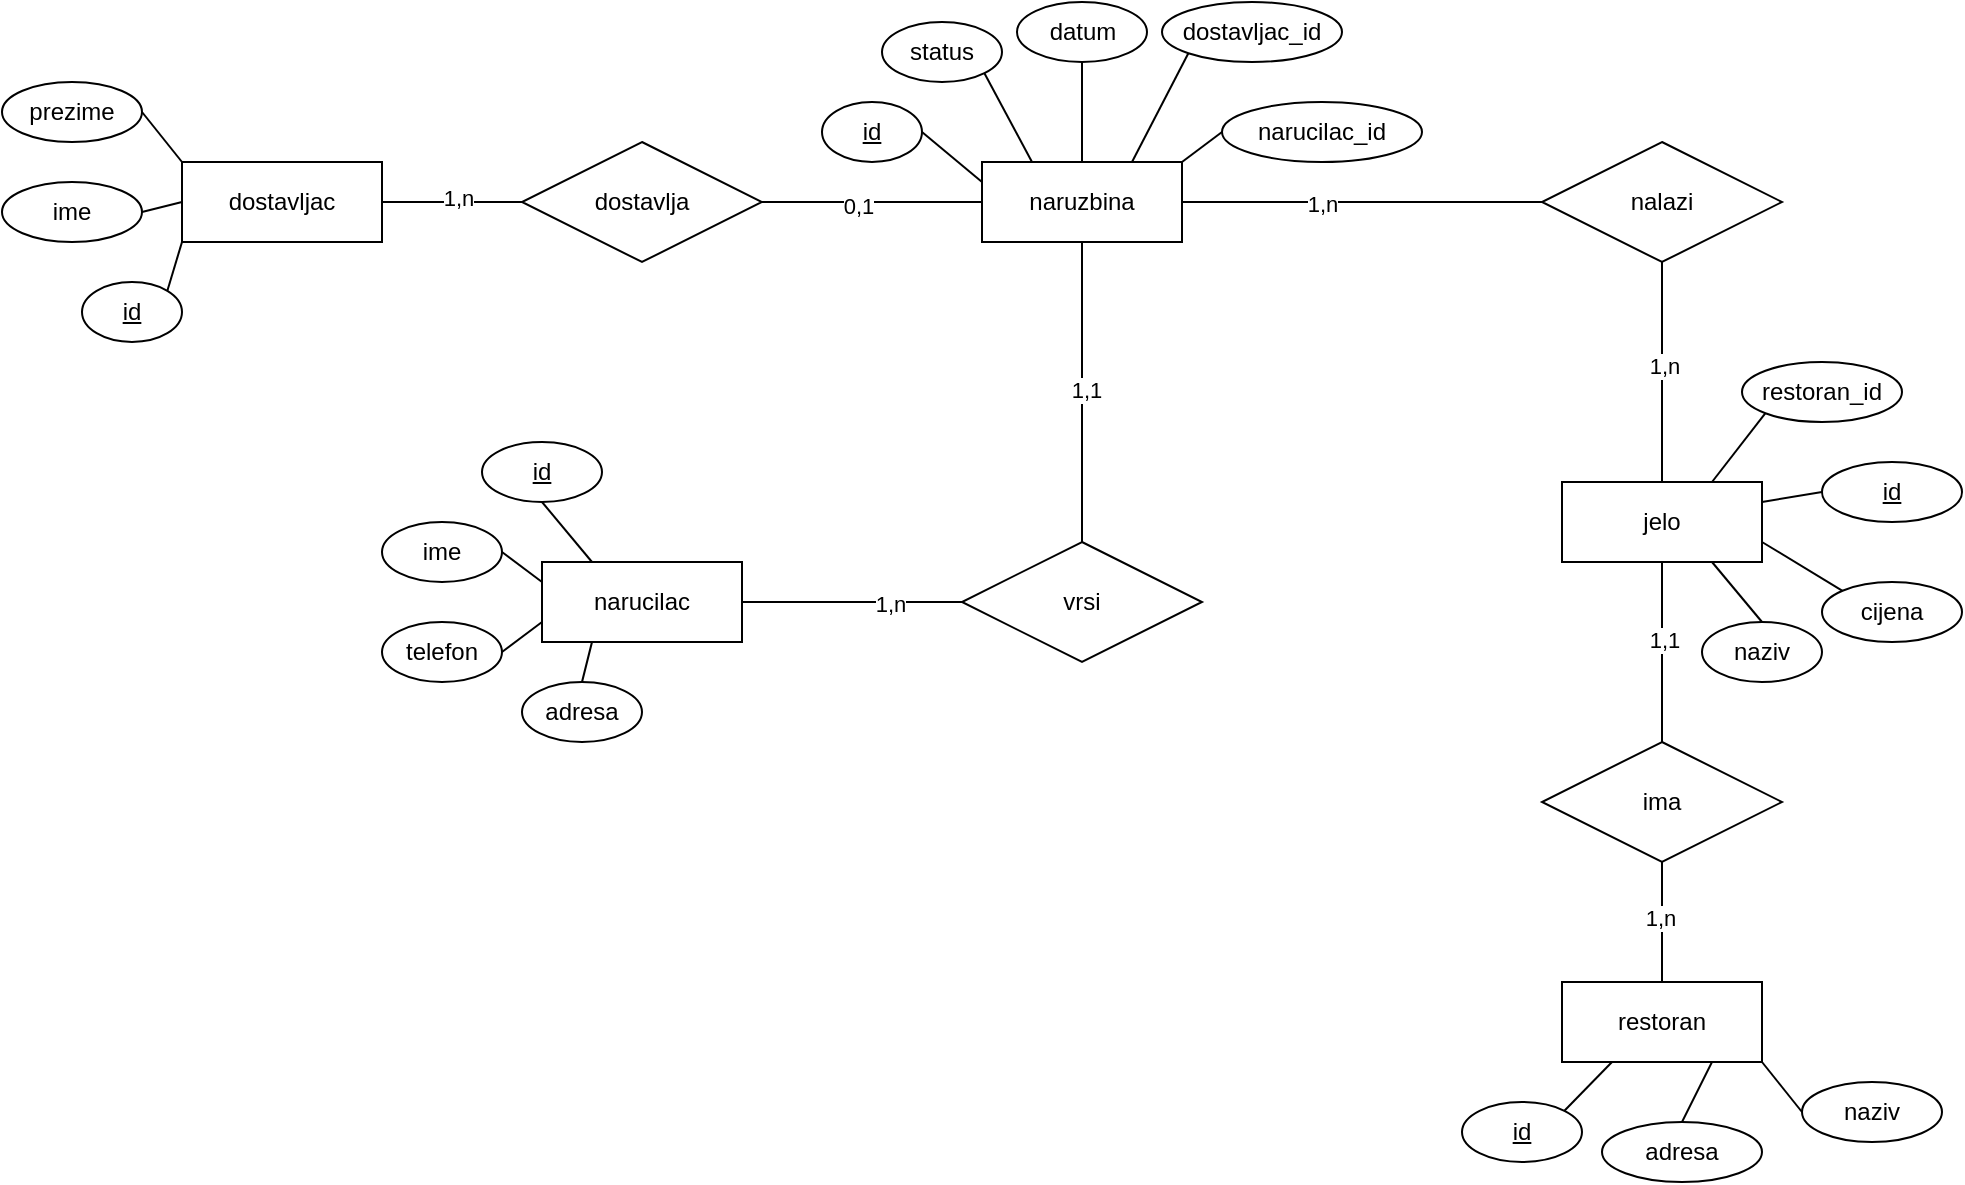 <mxfile version="24.7.8">
  <diagram id="R2lEEEUBdFMjLlhIrx00" name="Page-1">
    <mxGraphModel dx="2578" dy="997" grid="1" gridSize="10" guides="1" tooltips="1" connect="1" arrows="1" fold="1" page="1" pageScale="1" pageWidth="850" pageHeight="1100" math="0" shadow="0" extFonts="Permanent Marker^https://fonts.googleapis.com/css?family=Permanent+Marker">
      <root>
        <mxCell id="0" />
        <mxCell id="1" parent="0" />
        <mxCell id="X2HxyjHTgqROEiRyxZ6q-1" value="naruzbina" style="whiteSpace=wrap;html=1;align=center;" vertex="1" parent="1">
          <mxGeometry x="270" y="310" width="100" height="40" as="geometry" />
        </mxCell>
        <mxCell id="X2HxyjHTgqROEiRyxZ6q-2" value="narucilac" style="whiteSpace=wrap;html=1;align=center;" vertex="1" parent="1">
          <mxGeometry x="50" y="510" width="100" height="40" as="geometry" />
        </mxCell>
        <mxCell id="X2HxyjHTgqROEiRyxZ6q-3" value="restoran" style="whiteSpace=wrap;html=1;align=center;" vertex="1" parent="1">
          <mxGeometry x="560" y="720" width="100" height="40" as="geometry" />
        </mxCell>
        <mxCell id="X2HxyjHTgqROEiRyxZ6q-4" value="jelo" style="whiteSpace=wrap;html=1;align=center;" vertex="1" parent="1">
          <mxGeometry x="560" y="470" width="100" height="40" as="geometry" />
        </mxCell>
        <mxCell id="X2HxyjHTgqROEiRyxZ6q-5" value="dostavljac" style="whiteSpace=wrap;html=1;align=center;" vertex="1" parent="1">
          <mxGeometry x="-130" y="310" width="100" height="40" as="geometry" />
        </mxCell>
        <mxCell id="X2HxyjHTgqROEiRyxZ6q-6" value="id" style="ellipse;whiteSpace=wrap;html=1;align=center;fontStyle=4;" vertex="1" parent="1">
          <mxGeometry x="510" y="780" width="60" height="30" as="geometry" />
        </mxCell>
        <mxCell id="X2HxyjHTgqROEiRyxZ6q-7" value="adresa" style="ellipse;whiteSpace=wrap;html=1;align=center;" vertex="1" parent="1">
          <mxGeometry x="580" y="790" width="80" height="30" as="geometry" />
        </mxCell>
        <mxCell id="X2HxyjHTgqROEiRyxZ6q-8" value="naziv" style="ellipse;whiteSpace=wrap;html=1;align=center;" vertex="1" parent="1">
          <mxGeometry x="680" y="770" width="70" height="30" as="geometry" />
        </mxCell>
        <mxCell id="X2HxyjHTgqROEiRyxZ6q-9" value="id" style="ellipse;whiteSpace=wrap;html=1;align=center;fontStyle=4;" vertex="1" parent="1">
          <mxGeometry x="690" y="460" width="70" height="30" as="geometry" />
        </mxCell>
        <mxCell id="X2HxyjHTgqROEiRyxZ6q-10" value="restoran_id" style="ellipse;whiteSpace=wrap;html=1;align=center;" vertex="1" parent="1">
          <mxGeometry x="650" y="410" width="80" height="30" as="geometry" />
        </mxCell>
        <mxCell id="X2HxyjHTgqROEiRyxZ6q-11" value="naziv" style="ellipse;whiteSpace=wrap;html=1;align=center;" vertex="1" parent="1">
          <mxGeometry x="630" y="540" width="60" height="30" as="geometry" />
        </mxCell>
        <mxCell id="X2HxyjHTgqROEiRyxZ6q-12" value="cijena" style="ellipse;whiteSpace=wrap;html=1;align=center;" vertex="1" parent="1">
          <mxGeometry x="690" y="520" width="70" height="30" as="geometry" />
        </mxCell>
        <mxCell id="X2HxyjHTgqROEiRyxZ6q-13" value="id" style="ellipse;whiteSpace=wrap;html=1;align=center;fontStyle=4;" vertex="1" parent="1">
          <mxGeometry x="-180" y="370" width="50" height="30" as="geometry" />
        </mxCell>
        <mxCell id="X2HxyjHTgqROEiRyxZ6q-14" value="ime" style="ellipse;whiteSpace=wrap;html=1;align=center;" vertex="1" parent="1">
          <mxGeometry x="-220" y="320" width="70" height="30" as="geometry" />
        </mxCell>
        <mxCell id="X2HxyjHTgqROEiRyxZ6q-15" value="prezime" style="ellipse;whiteSpace=wrap;html=1;align=center;" vertex="1" parent="1">
          <mxGeometry x="-220" y="270" width="70" height="30" as="geometry" />
        </mxCell>
        <mxCell id="X2HxyjHTgqROEiRyxZ6q-17" value="id" style="ellipse;whiteSpace=wrap;html=1;align=center;fontStyle=4;" vertex="1" parent="1">
          <mxGeometry x="20" y="450" width="60" height="30" as="geometry" />
        </mxCell>
        <mxCell id="X2HxyjHTgqROEiRyxZ6q-18" value="telefon" style="ellipse;whiteSpace=wrap;html=1;align=center;" vertex="1" parent="1">
          <mxGeometry x="-30" y="540" width="60" height="30" as="geometry" />
        </mxCell>
        <mxCell id="X2HxyjHTgqROEiRyxZ6q-19" value="adresa" style="ellipse;whiteSpace=wrap;html=1;align=center;" vertex="1" parent="1">
          <mxGeometry x="40" y="570" width="60" height="30" as="geometry" />
        </mxCell>
        <mxCell id="X2HxyjHTgqROEiRyxZ6q-20" value="ime" style="ellipse;whiteSpace=wrap;html=1;align=center;" vertex="1" parent="1">
          <mxGeometry x="-30" y="490" width="60" height="30" as="geometry" />
        </mxCell>
        <mxCell id="X2HxyjHTgqROEiRyxZ6q-21" value="id" style="ellipse;whiteSpace=wrap;html=1;align=center;fontStyle=4;" vertex="1" parent="1">
          <mxGeometry x="190" y="280" width="50" height="30" as="geometry" />
        </mxCell>
        <mxCell id="X2HxyjHTgqROEiRyxZ6q-22" value="dostavljac_id" style="ellipse;whiteSpace=wrap;html=1;align=center;" vertex="1" parent="1">
          <mxGeometry x="360" y="230" width="90" height="30" as="geometry" />
        </mxCell>
        <mxCell id="X2HxyjHTgqROEiRyxZ6q-23" value="status" style="ellipse;whiteSpace=wrap;html=1;align=center;" vertex="1" parent="1">
          <mxGeometry x="220" y="240" width="60" height="30" as="geometry" />
        </mxCell>
        <mxCell id="X2HxyjHTgqROEiRyxZ6q-24" value="datum" style="ellipse;whiteSpace=wrap;html=1;align=center;" vertex="1" parent="1">
          <mxGeometry x="287.5" y="230" width="65" height="30" as="geometry" />
        </mxCell>
        <mxCell id="X2HxyjHTgqROEiRyxZ6q-25" value="narucilac_id" style="ellipse;whiteSpace=wrap;html=1;align=center;" vertex="1" parent="1">
          <mxGeometry x="390" y="280" width="100" height="30" as="geometry" />
        </mxCell>
        <mxCell id="X2HxyjHTgqROEiRyxZ6q-26" value="ima" style="shape=rhombus;perimeter=rhombusPerimeter;whiteSpace=wrap;html=1;align=center;" vertex="1" parent="1">
          <mxGeometry x="550" y="600" width="120" height="60" as="geometry" />
        </mxCell>
        <mxCell id="X2HxyjHTgqROEiRyxZ6q-27" value="" style="endArrow=none;html=1;rounded=0;entryX=0.5;entryY=0;entryDx=0;entryDy=0;exitX=0.5;exitY=1;exitDx=0;exitDy=0;" edge="1" parent="1" source="X2HxyjHTgqROEiRyxZ6q-26" target="X2HxyjHTgqROEiRyxZ6q-3">
          <mxGeometry relative="1" as="geometry">
            <mxPoint x="380" y="510" as="sourcePoint" />
            <mxPoint x="540" y="510" as="targetPoint" />
          </mxGeometry>
        </mxCell>
        <mxCell id="X2HxyjHTgqROEiRyxZ6q-59" value="1,n" style="edgeLabel;html=1;align=center;verticalAlign=middle;resizable=0;points=[];" vertex="1" connectable="0" parent="X2HxyjHTgqROEiRyxZ6q-27">
          <mxGeometry x="-0.067" y="-1" relative="1" as="geometry">
            <mxPoint as="offset" />
          </mxGeometry>
        </mxCell>
        <mxCell id="X2HxyjHTgqROEiRyxZ6q-28" value="" style="endArrow=none;html=1;rounded=0;entryX=0.5;entryY=0;entryDx=0;entryDy=0;exitX=0.5;exitY=1;exitDx=0;exitDy=0;" edge="1" parent="1" source="X2HxyjHTgqROEiRyxZ6q-4" target="X2HxyjHTgqROEiRyxZ6q-26">
          <mxGeometry relative="1" as="geometry">
            <mxPoint x="890" y="480" as="sourcePoint" />
            <mxPoint x="920" y="430" as="targetPoint" />
          </mxGeometry>
        </mxCell>
        <mxCell id="X2HxyjHTgqROEiRyxZ6q-60" value="1,1" style="edgeLabel;html=1;align=center;verticalAlign=middle;resizable=0;points=[];" vertex="1" connectable="0" parent="X2HxyjHTgqROEiRyxZ6q-28">
          <mxGeometry x="-0.137" y="1" relative="1" as="geometry">
            <mxPoint as="offset" />
          </mxGeometry>
        </mxCell>
        <mxCell id="X2HxyjHTgqROEiRyxZ6q-29" value="vrsi" style="shape=rhombus;perimeter=rhombusPerimeter;whiteSpace=wrap;html=1;align=center;" vertex="1" parent="1">
          <mxGeometry x="260" y="500" width="120" height="60" as="geometry" />
        </mxCell>
        <mxCell id="X2HxyjHTgqROEiRyxZ6q-30" value="" style="endArrow=none;html=1;rounded=0;entryX=0.5;entryY=1;entryDx=0;entryDy=0;exitX=0.5;exitY=0;exitDx=0;exitDy=0;" edge="1" source="X2HxyjHTgqROEiRyxZ6q-29" parent="1" target="X2HxyjHTgqROEiRyxZ6q-1">
          <mxGeometry relative="1" as="geometry">
            <mxPoint x="-240" y="655" as="sourcePoint" />
            <mxPoint x="260" y="555" as="targetPoint" />
          </mxGeometry>
        </mxCell>
        <mxCell id="X2HxyjHTgqROEiRyxZ6q-62" value="1,1" style="edgeLabel;html=1;align=center;verticalAlign=middle;resizable=0;points=[];" vertex="1" connectable="0" parent="X2HxyjHTgqROEiRyxZ6q-30">
          <mxGeometry x="0.016" y="-2" relative="1" as="geometry">
            <mxPoint as="offset" />
          </mxGeometry>
        </mxCell>
        <mxCell id="X2HxyjHTgqROEiRyxZ6q-31" value="" style="endArrow=none;html=1;rounded=0;entryX=0;entryY=0.5;entryDx=0;entryDy=0;exitX=1;exitY=0.5;exitDx=0;exitDy=0;" edge="1" target="X2HxyjHTgqROEiRyxZ6q-29" parent="1" source="X2HxyjHTgqROEiRyxZ6q-2">
          <mxGeometry relative="1" as="geometry">
            <mxPoint x="260" y="705" as="sourcePoint" />
            <mxPoint x="300" y="535" as="targetPoint" />
          </mxGeometry>
        </mxCell>
        <mxCell id="X2HxyjHTgqROEiRyxZ6q-61" value="1,n" style="edgeLabel;html=1;align=center;verticalAlign=middle;resizable=0;points=[];" vertex="1" connectable="0" parent="X2HxyjHTgqROEiRyxZ6q-31">
          <mxGeometry x="0.339" y="-1" relative="1" as="geometry">
            <mxPoint as="offset" />
          </mxGeometry>
        </mxCell>
        <mxCell id="X2HxyjHTgqROEiRyxZ6q-33" value="" style="endArrow=none;html=1;rounded=0;exitX=0.5;exitY=1;exitDx=0;exitDy=0;entryX=0.5;entryY=0;entryDx=0;entryDy=0;" edge="1" parent="1" source="X2HxyjHTgqROEiRyxZ6q-32" target="X2HxyjHTgqROEiRyxZ6q-4">
          <mxGeometry relative="1" as="geometry">
            <mxPoint x="380" y="510" as="sourcePoint" />
            <mxPoint x="540" y="510" as="targetPoint" />
          </mxGeometry>
        </mxCell>
        <mxCell id="X2HxyjHTgqROEiRyxZ6q-64" value="1,n" style="edgeLabel;html=1;align=center;verticalAlign=middle;resizable=0;points=[];" vertex="1" connectable="0" parent="X2HxyjHTgqROEiRyxZ6q-33">
          <mxGeometry x="-0.051" y="1" relative="1" as="geometry">
            <mxPoint as="offset" />
          </mxGeometry>
        </mxCell>
        <mxCell id="X2HxyjHTgqROEiRyxZ6q-34" value="" style="endArrow=none;html=1;rounded=0;exitX=1;exitY=0.5;exitDx=0;exitDy=0;entryX=0;entryY=0.5;entryDx=0;entryDy=0;" edge="1" parent="1" source="X2HxyjHTgqROEiRyxZ6q-1" target="X2HxyjHTgqROEiRyxZ6q-32">
          <mxGeometry relative="1" as="geometry">
            <mxPoint x="150" y="450" as="sourcePoint" />
            <mxPoint x="830" y="600" as="targetPoint" />
          </mxGeometry>
        </mxCell>
        <mxCell id="X2HxyjHTgqROEiRyxZ6q-63" value="1,n" style="edgeLabel;html=1;align=center;verticalAlign=middle;resizable=0;points=[];" vertex="1" connectable="0" parent="X2HxyjHTgqROEiRyxZ6q-34">
          <mxGeometry x="-0.228" y="-1" relative="1" as="geometry">
            <mxPoint as="offset" />
          </mxGeometry>
        </mxCell>
        <mxCell id="X2HxyjHTgqROEiRyxZ6q-32" value="nalazi" style="shape=rhombus;perimeter=rhombusPerimeter;whiteSpace=wrap;html=1;align=center;" vertex="1" parent="1">
          <mxGeometry x="550" y="300" width="120" height="60" as="geometry" />
        </mxCell>
        <mxCell id="X2HxyjHTgqROEiRyxZ6q-35" value="" style="endArrow=none;html=1;rounded=0;entryX=0;entryY=0.5;entryDx=0;entryDy=0;exitX=1;exitY=0.5;exitDx=0;exitDy=0;" edge="1" parent="1" source="X2HxyjHTgqROEiRyxZ6q-36" target="X2HxyjHTgqROEiRyxZ6q-1">
          <mxGeometry relative="1" as="geometry">
            <mxPoint x="210" y="650" as="sourcePoint" />
            <mxPoint x="220" y="340" as="targetPoint" />
          </mxGeometry>
        </mxCell>
        <mxCell id="X2HxyjHTgqROEiRyxZ6q-65" value="0,1" style="edgeLabel;html=1;align=center;verticalAlign=middle;resizable=0;points=[];" vertex="1" connectable="0" parent="X2HxyjHTgqROEiRyxZ6q-35">
          <mxGeometry x="-0.13" y="-2" relative="1" as="geometry">
            <mxPoint as="offset" />
          </mxGeometry>
        </mxCell>
        <mxCell id="X2HxyjHTgqROEiRyxZ6q-37" value="" style="endArrow=none;html=1;rounded=0;entryX=0;entryY=0.5;entryDx=0;entryDy=0;exitX=1;exitY=0.5;exitDx=0;exitDy=0;" edge="1" parent="1" source="X2HxyjHTgqROEiRyxZ6q-5" target="X2HxyjHTgqROEiRyxZ6q-36">
          <mxGeometry relative="1" as="geometry">
            <mxPoint x="-180" y="260" as="sourcePoint" />
            <mxPoint x="110" y="330" as="targetPoint" />
          </mxGeometry>
        </mxCell>
        <mxCell id="X2HxyjHTgqROEiRyxZ6q-66" value="1,n" style="edgeLabel;html=1;align=center;verticalAlign=middle;resizable=0;points=[];" vertex="1" connectable="0" parent="X2HxyjHTgqROEiRyxZ6q-37">
          <mxGeometry x="0.081" y="2" relative="1" as="geometry">
            <mxPoint as="offset" />
          </mxGeometry>
        </mxCell>
        <mxCell id="X2HxyjHTgqROEiRyxZ6q-36" value="dostavlja" style="shape=rhombus;perimeter=rhombusPerimeter;whiteSpace=wrap;html=1;align=center;" vertex="1" parent="1">
          <mxGeometry x="40" y="300" width="120" height="60" as="geometry" />
        </mxCell>
        <mxCell id="X2HxyjHTgqROEiRyxZ6q-38" value="" style="endArrow=none;html=1;rounded=0;entryX=1;entryY=0.5;entryDx=0;entryDy=0;exitX=0;exitY=0.25;exitDx=0;exitDy=0;" edge="1" parent="1" source="X2HxyjHTgqROEiRyxZ6q-1" target="X2HxyjHTgqROEiRyxZ6q-21">
          <mxGeometry relative="1" as="geometry">
            <mxPoint x="330" y="550" as="sourcePoint" />
            <mxPoint x="330" y="360" as="targetPoint" />
          </mxGeometry>
        </mxCell>
        <mxCell id="X2HxyjHTgqROEiRyxZ6q-39" value="" style="endArrow=none;html=1;rounded=0;entryX=1;entryY=1;entryDx=0;entryDy=0;exitX=0.25;exitY=0;exitDx=0;exitDy=0;" edge="1" parent="1" source="X2HxyjHTgqROEiRyxZ6q-1" target="X2HxyjHTgqROEiRyxZ6q-23">
          <mxGeometry relative="1" as="geometry">
            <mxPoint x="280" y="330" as="sourcePoint" />
            <mxPoint x="250" y="305" as="targetPoint" />
          </mxGeometry>
        </mxCell>
        <mxCell id="X2HxyjHTgqROEiRyxZ6q-40" value="" style="endArrow=none;html=1;rounded=0;entryX=0.5;entryY=1;entryDx=0;entryDy=0;exitX=0.5;exitY=0;exitDx=0;exitDy=0;" edge="1" parent="1" source="X2HxyjHTgqROEiRyxZ6q-1" target="X2HxyjHTgqROEiRyxZ6q-24">
          <mxGeometry relative="1" as="geometry">
            <mxPoint x="305" y="320" as="sourcePoint" />
            <mxPoint x="271" y="276" as="targetPoint" />
          </mxGeometry>
        </mxCell>
        <mxCell id="X2HxyjHTgqROEiRyxZ6q-41" value="" style="endArrow=none;html=1;rounded=0;entryX=0;entryY=1;entryDx=0;entryDy=0;exitX=0.75;exitY=0;exitDx=0;exitDy=0;" edge="1" parent="1" source="X2HxyjHTgqROEiRyxZ6q-1" target="X2HxyjHTgqROEiRyxZ6q-22">
          <mxGeometry relative="1" as="geometry">
            <mxPoint x="330" y="320" as="sourcePoint" />
            <mxPoint x="323" y="270" as="targetPoint" />
          </mxGeometry>
        </mxCell>
        <mxCell id="X2HxyjHTgqROEiRyxZ6q-42" value="" style="endArrow=none;html=1;rounded=0;entryX=0;entryY=0.5;entryDx=0;entryDy=0;exitX=1;exitY=0;exitDx=0;exitDy=0;" edge="1" parent="1" source="X2HxyjHTgqROEiRyxZ6q-1" target="X2HxyjHTgqROEiRyxZ6q-25">
          <mxGeometry relative="1" as="geometry">
            <mxPoint x="355" y="320" as="sourcePoint" />
            <mxPoint x="383" y="266" as="targetPoint" />
          </mxGeometry>
        </mxCell>
        <mxCell id="X2HxyjHTgqROEiRyxZ6q-43" value="" style="endArrow=none;html=1;rounded=0;entryX=1;entryY=0.5;entryDx=0;entryDy=0;exitX=0;exitY=0;exitDx=0;exitDy=0;" edge="1" parent="1" source="X2HxyjHTgqROEiRyxZ6q-5" target="X2HxyjHTgqROEiRyxZ6q-15">
          <mxGeometry relative="1" as="geometry">
            <mxPoint x="365" y="320" as="sourcePoint" />
            <mxPoint x="393" y="266" as="targetPoint" />
          </mxGeometry>
        </mxCell>
        <mxCell id="X2HxyjHTgqROEiRyxZ6q-44" value="" style="endArrow=none;html=1;rounded=0;entryX=1;entryY=0.5;entryDx=0;entryDy=0;exitX=0;exitY=0.5;exitDx=0;exitDy=0;" edge="1" parent="1" source="X2HxyjHTgqROEiRyxZ6q-5" target="X2HxyjHTgqROEiRyxZ6q-14">
          <mxGeometry relative="1" as="geometry">
            <mxPoint x="-120" y="320" as="sourcePoint" />
            <mxPoint x="-120" y="295" as="targetPoint" />
          </mxGeometry>
        </mxCell>
        <mxCell id="X2HxyjHTgqROEiRyxZ6q-45" value="" style="endArrow=none;html=1;rounded=0;entryX=1;entryY=0;entryDx=0;entryDy=0;exitX=0;exitY=1;exitDx=0;exitDy=0;" edge="1" parent="1" source="X2HxyjHTgqROEiRyxZ6q-5" target="X2HxyjHTgqROEiRyxZ6q-13">
          <mxGeometry relative="1" as="geometry">
            <mxPoint x="-120" y="340" as="sourcePoint" />
            <mxPoint x="-140" y="345" as="targetPoint" />
          </mxGeometry>
        </mxCell>
        <mxCell id="X2HxyjHTgqROEiRyxZ6q-46" value="" style="endArrow=none;html=1;rounded=0;entryX=0.25;entryY=0;entryDx=0;entryDy=0;exitX=0.5;exitY=1;exitDx=0;exitDy=0;" edge="1" parent="1" source="X2HxyjHTgqROEiRyxZ6q-17" target="X2HxyjHTgqROEiRyxZ6q-2">
          <mxGeometry relative="1" as="geometry">
            <mxPoint x="-130" y="320" as="sourcePoint" />
            <mxPoint x="-137" y="344" as="targetPoint" />
          </mxGeometry>
        </mxCell>
        <mxCell id="X2HxyjHTgqROEiRyxZ6q-47" value="" style="endArrow=none;html=1;rounded=0;entryX=0;entryY=0.25;entryDx=0;entryDy=0;exitX=1;exitY=0.5;exitDx=0;exitDy=0;" edge="1" parent="1" source="X2HxyjHTgqROEiRyxZ6q-20" target="X2HxyjHTgqROEiRyxZ6q-2">
          <mxGeometry relative="1" as="geometry">
            <mxPoint x="60" y="490" as="sourcePoint" />
            <mxPoint x="85" y="520" as="targetPoint" />
          </mxGeometry>
        </mxCell>
        <mxCell id="X2HxyjHTgqROEiRyxZ6q-48" value="" style="endArrow=none;html=1;rounded=0;entryX=0;entryY=0.75;entryDx=0;entryDy=0;exitX=1;exitY=0.5;exitDx=0;exitDy=0;" edge="1" parent="1" source="X2HxyjHTgqROEiRyxZ6q-18" target="X2HxyjHTgqROEiRyxZ6q-2">
          <mxGeometry relative="1" as="geometry">
            <mxPoint x="40" y="515" as="sourcePoint" />
            <mxPoint x="60" y="530" as="targetPoint" />
          </mxGeometry>
        </mxCell>
        <mxCell id="X2HxyjHTgqROEiRyxZ6q-49" value="" style="endArrow=none;html=1;rounded=0;entryX=0.25;entryY=1;entryDx=0;entryDy=0;exitX=0.5;exitY=0;exitDx=0;exitDy=0;" edge="1" parent="1" source="X2HxyjHTgqROEiRyxZ6q-19" target="X2HxyjHTgqROEiRyxZ6q-2">
          <mxGeometry relative="1" as="geometry">
            <mxPoint x="40" y="565" as="sourcePoint" />
            <mxPoint x="60" y="550" as="targetPoint" />
          </mxGeometry>
        </mxCell>
        <mxCell id="X2HxyjHTgqROEiRyxZ6q-50" value="" style="endArrow=none;html=1;rounded=0;exitX=0;exitY=0.5;exitDx=0;exitDy=0;entryX=1;entryY=0.25;entryDx=0;entryDy=0;" edge="1" parent="1" source="X2HxyjHTgqROEiRyxZ6q-9" target="X2HxyjHTgqROEiRyxZ6q-4">
          <mxGeometry relative="1" as="geometry">
            <mxPoint x="80" y="620" as="sourcePoint" />
            <mxPoint x="670" y="490" as="targetPoint" />
          </mxGeometry>
        </mxCell>
        <mxCell id="X2HxyjHTgqROEiRyxZ6q-51" value="" style="endArrow=none;html=1;rounded=0;entryX=1;entryY=0.75;entryDx=0;entryDy=0;exitX=0;exitY=0;exitDx=0;exitDy=0;" edge="1" parent="1" source="X2HxyjHTgqROEiRyxZ6q-12" target="X2HxyjHTgqROEiRyxZ6q-4">
          <mxGeometry relative="1" as="geometry">
            <mxPoint x="530" y="489" as="sourcePoint" />
            <mxPoint x="570" y="480" as="targetPoint" />
          </mxGeometry>
        </mxCell>
        <mxCell id="X2HxyjHTgqROEiRyxZ6q-52" value="" style="endArrow=none;html=1;rounded=0;entryX=0.75;entryY=1;entryDx=0;entryDy=0;exitX=0.5;exitY=0;exitDx=0;exitDy=0;" edge="1" parent="1" source="X2HxyjHTgqROEiRyxZ6q-11" target="X2HxyjHTgqROEiRyxZ6q-4">
          <mxGeometry relative="1" as="geometry">
            <mxPoint x="550" y="544" as="sourcePoint" />
            <mxPoint x="570" y="510" as="targetPoint" />
          </mxGeometry>
        </mxCell>
        <mxCell id="X2HxyjHTgqROEiRyxZ6q-53" value="" style="endArrow=none;html=1;rounded=0;entryX=0.75;entryY=0;entryDx=0;entryDy=0;exitX=0;exitY=1;exitDx=0;exitDy=0;" edge="1" parent="1" source="X2HxyjHTgqROEiRyxZ6q-10" target="X2HxyjHTgqROEiRyxZ6q-4">
          <mxGeometry relative="1" as="geometry">
            <mxPoint x="600" y="560" as="sourcePoint" />
            <mxPoint x="595" y="520" as="targetPoint" />
          </mxGeometry>
        </mxCell>
        <mxCell id="X2HxyjHTgqROEiRyxZ6q-54" value="" style="endArrow=none;html=1;rounded=0;entryX=0.5;entryY=0;entryDx=0;entryDy=0;exitX=0.75;exitY=1;exitDx=0;exitDy=0;" edge="1" parent="1" source="X2HxyjHTgqROEiRyxZ6q-3" target="X2HxyjHTgqROEiRyxZ6q-7">
          <mxGeometry relative="1" as="geometry">
            <mxPoint x="662" y="529" as="sourcePoint" />
            <mxPoint x="645" y="500" as="targetPoint" />
          </mxGeometry>
        </mxCell>
        <mxCell id="X2HxyjHTgqROEiRyxZ6q-55" value="" style="endArrow=none;html=1;rounded=0;entryX=0;entryY=0.5;entryDx=0;entryDy=0;exitX=1;exitY=1;exitDx=0;exitDy=0;" edge="1" parent="1" source="X2HxyjHTgqROEiRyxZ6q-3" target="X2HxyjHTgqROEiRyxZ6q-8">
          <mxGeometry relative="1" as="geometry">
            <mxPoint x="1035" y="500" as="sourcePoint" />
            <mxPoint x="1030" y="520" as="targetPoint" />
          </mxGeometry>
        </mxCell>
        <mxCell id="X2HxyjHTgqROEiRyxZ6q-57" value="" style="endArrow=none;html=1;rounded=0;entryX=0.25;entryY=1;entryDx=0;entryDy=0;exitX=1;exitY=0;exitDx=0;exitDy=0;" edge="1" parent="1" source="X2HxyjHTgqROEiRyxZ6q-6" target="X2HxyjHTgqROEiRyxZ6q-3">
          <mxGeometry relative="1" as="geometry">
            <mxPoint x="1060" y="500" as="sourcePoint" />
            <mxPoint x="1080" y="505" as="targetPoint" />
          </mxGeometry>
        </mxCell>
      </root>
    </mxGraphModel>
  </diagram>
</mxfile>
